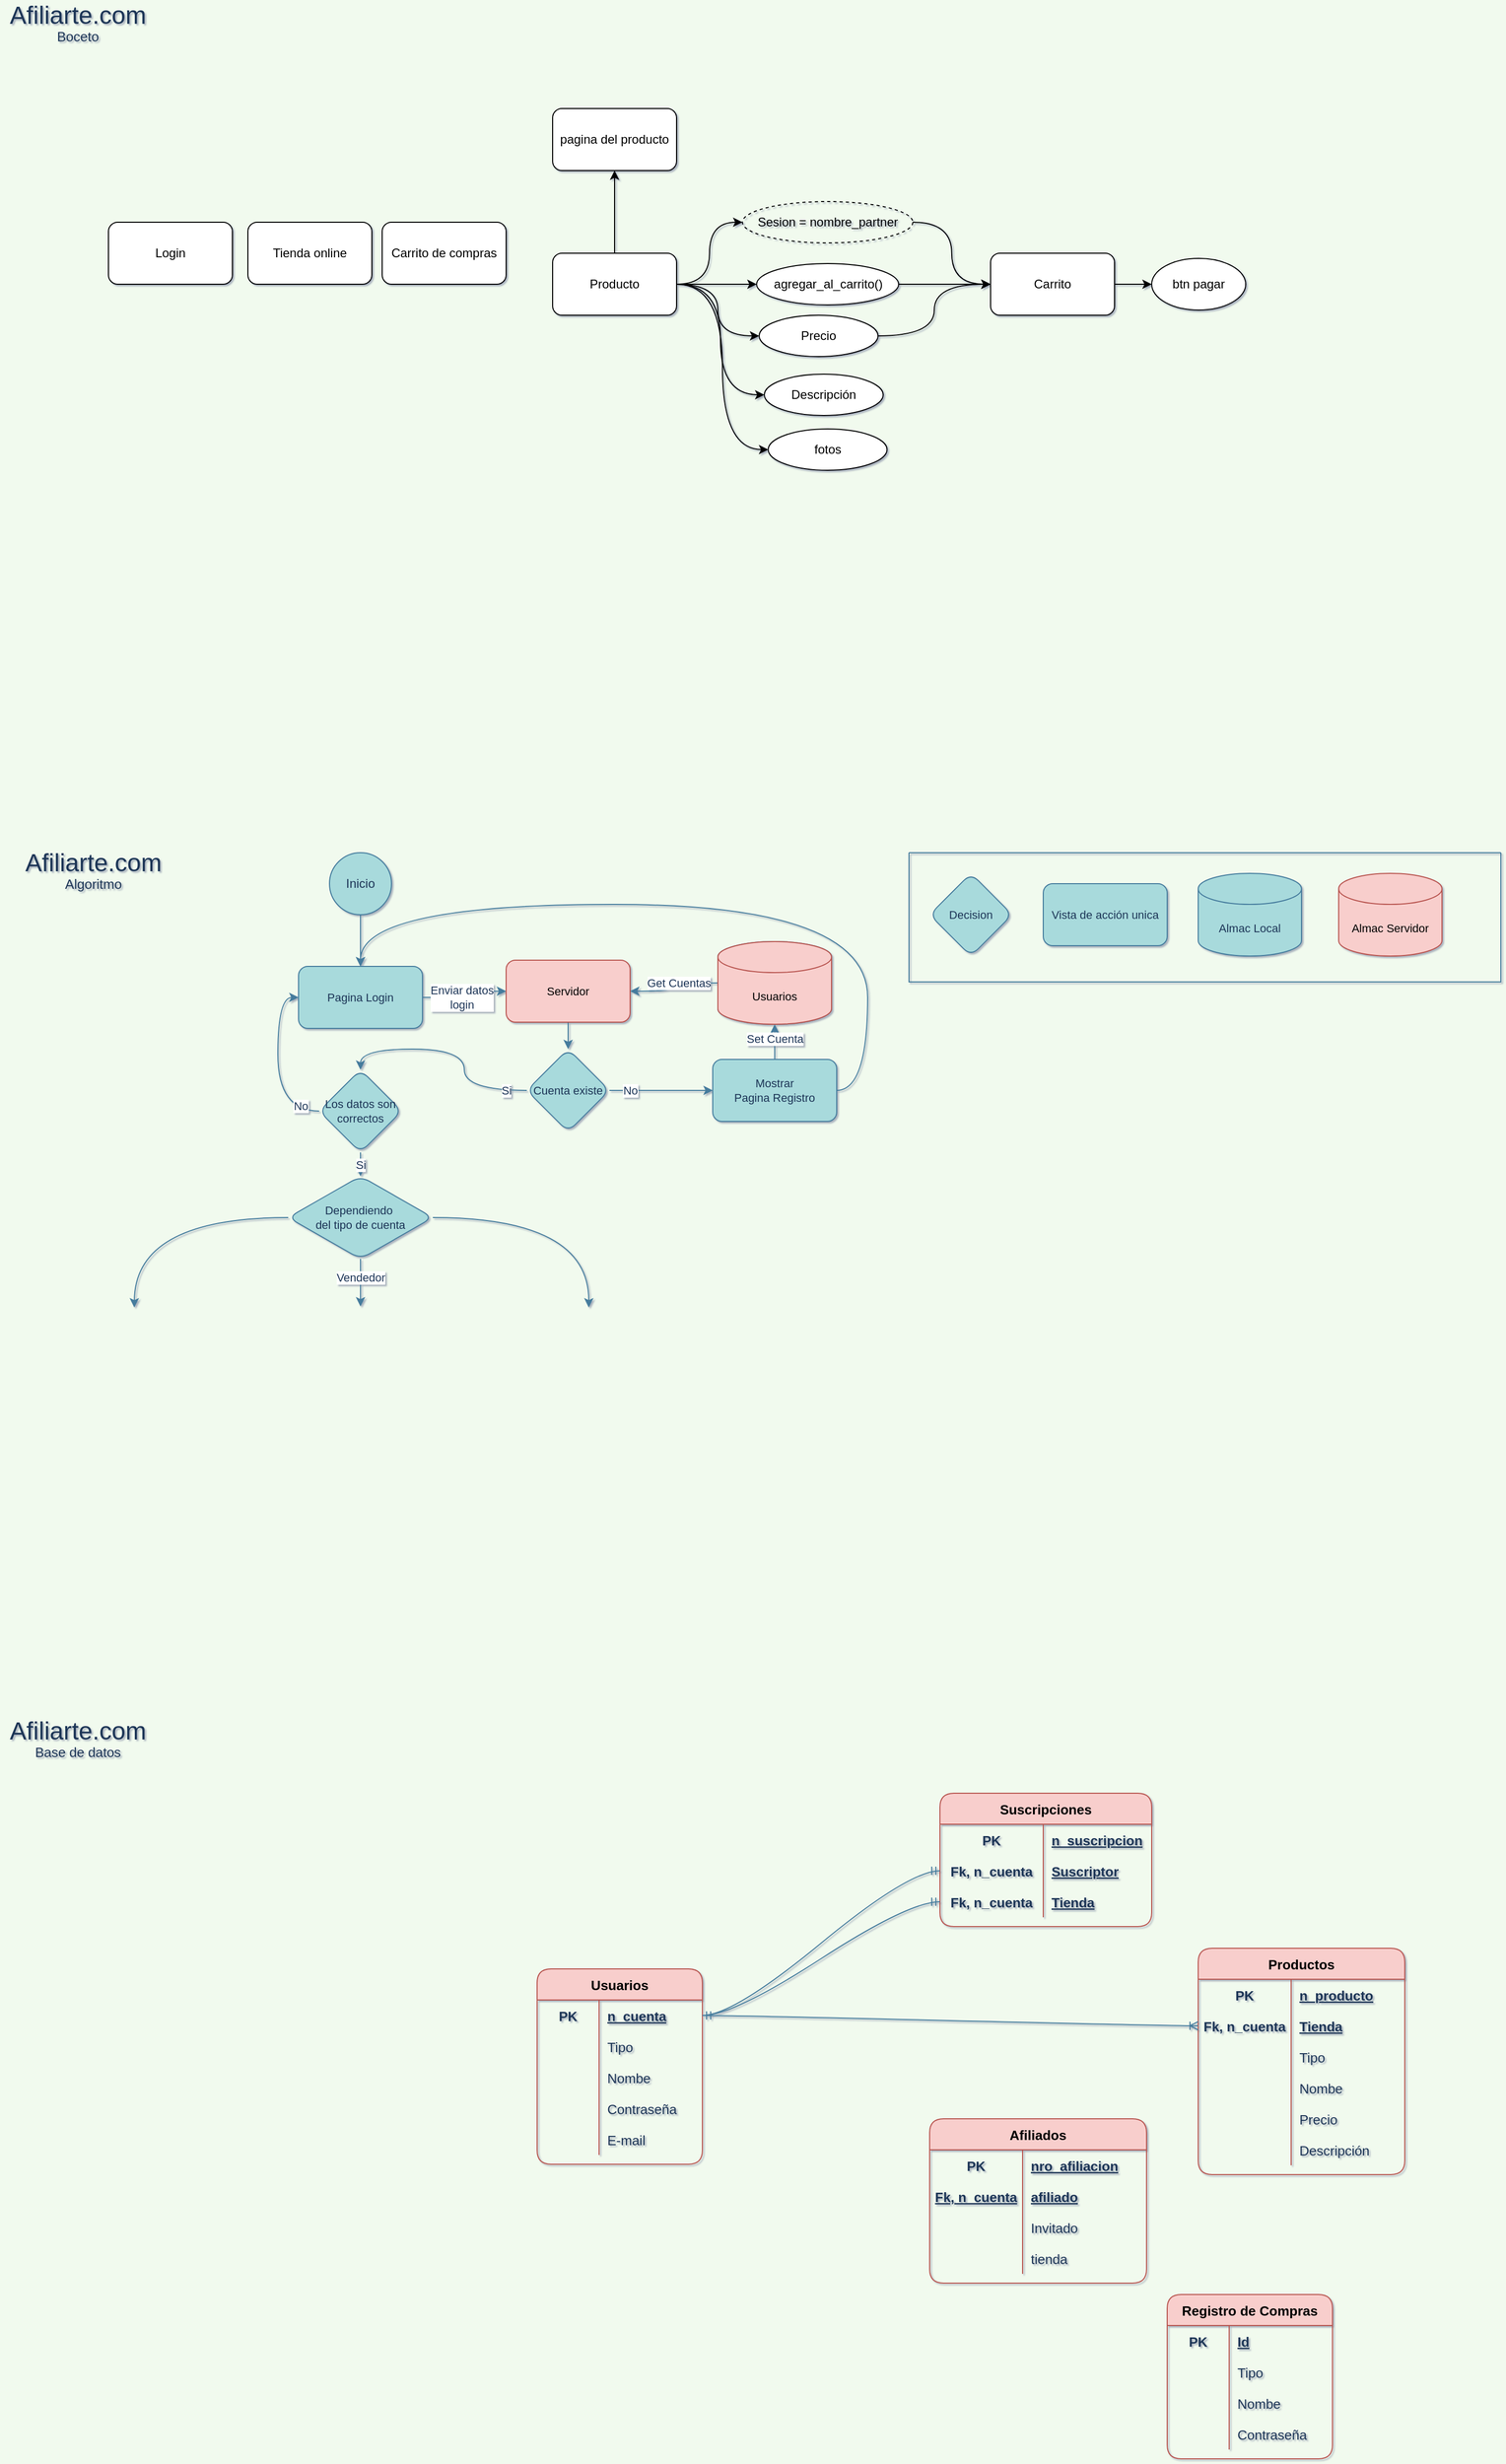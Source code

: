 <mxfile version="19.0.3" type="device"><diagram id="BlX71T62XzUumQlUJIqt" name="Diagrama General"><mxGraphModel dx="1021" dy="1489" grid="1" gridSize="10" guides="1" tooltips="1" connect="1" arrows="1" fold="1" page="1" pageScale="1" pageWidth="1169" pageHeight="827" background="#F1FAEE" math="0" shadow="1"><root><mxCell id="0"/><mxCell id="1" parent="0"/><mxCell id="23kRA0SoKZtKRfZHMwTv-3" value="" style="edgeStyle=orthogonalEdgeStyle;rounded=0;orthogonalLoop=1;jettySize=auto;html=1;curved=1;labelBackgroundColor=#F1FAEE;strokeColor=#457B9D;fontColor=#1D3557;" parent="1" source="23kRA0SoKZtKRfZHMwTv-1" target="23kRA0SoKZtKRfZHMwTv-137" edge="1"><mxGeometry relative="1" as="geometry"><mxPoint x="399" y="150" as="targetPoint"/></mxGeometry></mxCell><mxCell id="23kRA0SoKZtKRfZHMwTv-1" value="Inicio" style="ellipse;whiteSpace=wrap;html=1;fillColor=#A8DADC;strokeColor=#457B9D;fontColor=#1D3557;" parent="1" vertex="1"><mxGeometry x="369" y="30" width="60" height="60" as="geometry"/></mxCell><mxCell id="23kRA0SoKZtKRfZHMwTv-5" value="" style="edgeStyle=orthogonalEdgeStyle;rounded=0;orthogonalLoop=1;jettySize=auto;html=1;curved=1;labelBackgroundColor=#F1FAEE;strokeColor=#457B9D;fontColor=#1D3557;" parent="1" source="23kRA0SoKZtKRfZHMwTv-26" edge="1"><mxGeometry relative="1" as="geometry"><mxPoint x="180" y="470" as="targetPoint"/></mxGeometry></mxCell><mxCell id="23kRA0SoKZtKRfZHMwTv-57" value="Admin" style="edgeLabel;html=1;align=center;verticalAlign=middle;resizable=0;points=[];fontSize=11;fontFamily=Helvetica;fontColor=#1D3557;" parent="23kRA0SoKZtKRfZHMwTv-5" vertex="1" connectable="0"><mxGeometry x="-0.114" y="8" relative="1" as="geometry"><mxPoint x="131" y="-8" as="offset"/></mxGeometry></mxCell><mxCell id="23kRA0SoKZtKRfZHMwTv-8" value="" style="edgeStyle=orthogonalEdgeStyle;rounded=0;orthogonalLoop=1;jettySize=auto;html=1;curved=1;labelBackgroundColor=#F1FAEE;strokeColor=#457B9D;fontColor=#1D3557;" parent="1" source="23kRA0SoKZtKRfZHMwTv-26" edge="1"><mxGeometry relative="1" as="geometry"><mxPoint x="399" y="469" as="targetPoint"/></mxGeometry></mxCell><mxCell id="23kRA0SoKZtKRfZHMwTv-56" value="Vendedor" style="edgeLabel;html=1;align=center;verticalAlign=middle;resizable=0;points=[];fontSize=11;fontFamily=Helvetica;fontColor=#1D3557;" parent="23kRA0SoKZtKRfZHMwTv-8" vertex="1" connectable="0"><mxGeometry x="-0.247" relative="1" as="geometry"><mxPoint as="offset"/></mxGeometry></mxCell><mxCell id="23kRA0SoKZtKRfZHMwTv-9" style="edgeStyle=orthogonalEdgeStyle;rounded=0;orthogonalLoop=1;jettySize=auto;html=1;curved=1;labelBackgroundColor=#F1FAEE;strokeColor=#457B9D;fontColor=#1D3557;" parent="1" source="23kRA0SoKZtKRfZHMwTv-26" edge="1"><mxGeometry relative="1" as="geometry"><mxPoint x="620" y="470" as="targetPoint"/></mxGeometry></mxCell><mxCell id="23kRA0SoKZtKRfZHMwTv-55" value="Cliente" style="edgeLabel;html=1;align=center;verticalAlign=middle;resizable=0;points=[];fontSize=11;fontFamily=Helvetica;fontColor=#1D3557;" parent="23kRA0SoKZtKRfZHMwTv-9" vertex="1" connectable="0"><mxGeometry x="-0.164" y="-6" relative="1" as="geometry"><mxPoint x="-173" y="-5" as="offset"/></mxGeometry></mxCell><mxCell id="23kRA0SoKZtKRfZHMwTv-140" style="edgeStyle=orthogonalEdgeStyle;shape=connector;curved=1;rounded=1;sketch=0;orthogonalLoop=1;jettySize=auto;html=1;labelBackgroundColor=default;fontFamily=Helvetica;fontSize=11;fontColor=#1D3557;startArrow=none;startFill=0;endArrow=classic;strokeColor=#457B9D;fillColor=#A8DADC;" parent="1" edge="1"><mxGeometry relative="1" as="geometry"><mxPoint x="705" y="559.0" as="sourcePoint"/></mxGeometry></mxCell><mxCell id="23kRA0SoKZtKRfZHMwTv-26" value="Dependiendo&amp;nbsp;&lt;br&gt;del tipo de cuenta" style="rhombus;whiteSpace=wrap;html=1;rounded=1;sketch=0;fontFamily=Helvetica;fontSize=11;fontColor=#1D3557;strokeColor=#457B9D;fillColor=#A8DADC;" parent="1" vertex="1"><mxGeometry x="329" y="343" width="140" height="80" as="geometry"/></mxCell><mxCell id="23kRA0SoKZtKRfZHMwTv-156" style="edgeStyle=orthogonalEdgeStyle;shape=connector;curved=1;rounded=1;sketch=0;orthogonalLoop=1;jettySize=auto;html=1;labelBackgroundColor=default;fontFamily=Helvetica;fontSize=11;fontColor=#1D3557;startArrow=none;startFill=0;endArrow=classic;strokeColor=#457B9D;fillColor=#A8DADC;" parent="1" source="23kRA0SoKZtKRfZHMwTv-37" target="23kRA0SoKZtKRfZHMwTv-151" edge="1"><mxGeometry relative="1" as="geometry"/></mxCell><mxCell id="23kRA0SoKZtKRfZHMwTv-157" value="Get Cuentas" style="edgeLabel;html=1;align=center;verticalAlign=middle;resizable=0;points=[];fontSize=11;fontFamily=Helvetica;fontColor=#1D3557;" parent="23kRA0SoKZtKRfZHMwTv-156" vertex="1" connectable="0"><mxGeometry x="-0.286" y="-1" relative="1" as="geometry"><mxPoint x="-5" y="1" as="offset"/></mxGeometry></mxCell><mxCell id="23kRA0SoKZtKRfZHMwTv-37" value="Usuarios" style="shape=cylinder3;whiteSpace=wrap;html=1;boundedLbl=1;backgroundOutline=1;size=15;rounded=0;sketch=0;fontFamily=Helvetica;fontSize=11;fontColor=#1D3557;strokeColor=#457B9D;fillColor=#A8DADC;" parent="1" vertex="1"><mxGeometry x="745" y="116" width="110" height="80" as="geometry"/></mxCell><mxCell id="23kRA0SoKZtKRfZHMwTv-96" value="&lt;font style=&quot;font-size: 24px;&quot;&gt;Afiliarte.com&lt;/font&gt;" style="text;html=1;align=center;verticalAlign=middle;resizable=0;points=[];autosize=1;strokeColor=none;fillColor=none;fontSize=11;fontFamily=Helvetica;fontColor=#1D3557;" parent="1" vertex="1"><mxGeometry x="65" y="30" width="150" height="20" as="geometry"/></mxCell><mxCell id="23kRA0SoKZtKRfZHMwTv-154" style="edgeStyle=orthogonalEdgeStyle;shape=connector;curved=1;rounded=1;sketch=0;orthogonalLoop=1;jettySize=auto;html=1;labelBackgroundColor=default;fontFamily=Helvetica;fontSize=11;fontColor=#1D3557;startArrow=none;startFill=0;endArrow=classic;strokeColor=#457B9D;fillColor=#A8DADC;" parent="1" source="23kRA0SoKZtKRfZHMwTv-137" target="23kRA0SoKZtKRfZHMwTv-151" edge="1"><mxGeometry relative="1" as="geometry"/></mxCell><mxCell id="23kRA0SoKZtKRfZHMwTv-155" value="Enviar datos &lt;br&gt;login" style="edgeLabel;html=1;align=center;verticalAlign=middle;resizable=0;points=[];fontSize=11;fontFamily=Helvetica;fontColor=#1D3557;" parent="23kRA0SoKZtKRfZHMwTv-154" vertex="1" connectable="0"><mxGeometry x="-0.125" relative="1" as="geometry"><mxPoint as="offset"/></mxGeometry></mxCell><mxCell id="23kRA0SoKZtKRfZHMwTv-137" value="Pagina Login" style="rounded=1;whiteSpace=wrap;html=1;shadow=0;glass=0;sketch=0;fontFamily=Helvetica;fontSize=11;fontColor=#1D3557;strokeColor=#457B9D;fillColor=#A8DADC;" parent="1" vertex="1"><mxGeometry x="339" y="140" width="120" height="60" as="geometry"/></mxCell><mxCell id="23kRA0SoKZtKRfZHMwTv-159" value="" style="edgeStyle=orthogonalEdgeStyle;shape=connector;curved=1;rounded=1;sketch=0;orthogonalLoop=1;jettySize=auto;html=1;labelBackgroundColor=default;fontFamily=Helvetica;fontSize=11;fontColor=#1D3557;startArrow=none;startFill=0;endArrow=classic;strokeColor=#457B9D;fillColor=#A8DADC;" parent="1" source="23kRA0SoKZtKRfZHMwTv-151" target="23kRA0SoKZtKRfZHMwTv-158" edge="1"><mxGeometry relative="1" as="geometry"/></mxCell><mxCell id="23kRA0SoKZtKRfZHMwTv-151" value="Servidor" style="rounded=1;whiteSpace=wrap;html=1;shadow=0;glass=0;sketch=0;fontFamily=Helvetica;fontSize=11;strokeColor=#b85450;fillColor=#f8cecc;" parent="1" vertex="1"><mxGeometry x="540" y="134" width="120" height="60" as="geometry"/></mxCell><mxCell id="23kRA0SoKZtKRfZHMwTv-165" value="" style="edgeStyle=orthogonalEdgeStyle;shape=connector;curved=1;rounded=1;sketch=0;orthogonalLoop=1;jettySize=auto;html=1;labelBackgroundColor=default;fontFamily=Helvetica;fontSize=11;fontColor=#1D3557;startArrow=none;startFill=0;endArrow=classic;strokeColor=#457B9D;fillColor=#A8DADC;entryX=0.5;entryY=0;entryDx=0;entryDy=0;" parent="1" source="23kRA0SoKZtKRfZHMwTv-158" target="23kRA0SoKZtKRfZHMwTv-164" edge="1"><mxGeometry relative="1" as="geometry"/></mxCell><mxCell id="23kRA0SoKZtKRfZHMwTv-167" value="Si" style="edgeLabel;html=1;align=center;verticalAlign=middle;resizable=0;points=[];fontSize=11;fontFamily=Helvetica;fontColor=#1D3557;" parent="23kRA0SoKZtKRfZHMwTv-165" vertex="1" connectable="0"><mxGeometry x="0.341" y="1" relative="1" as="geometry"><mxPoint x="88" y="39" as="offset"/></mxGeometry></mxCell><mxCell id="23kRA0SoKZtKRfZHMwTv-172" value="" style="edgeStyle=orthogonalEdgeStyle;shape=connector;curved=1;rounded=1;sketch=0;orthogonalLoop=1;jettySize=auto;html=1;labelBackgroundColor=default;fontFamily=Helvetica;fontSize=11;fontColor=#1D3557;startArrow=none;startFill=0;endArrow=classic;strokeColor=#457B9D;fillColor=#A8DADC;" parent="1" source="23kRA0SoKZtKRfZHMwTv-158" target="23kRA0SoKZtKRfZHMwTv-171" edge="1"><mxGeometry relative="1" as="geometry"/></mxCell><mxCell id="23kRA0SoKZtKRfZHMwTv-204" value="No" style="edgeLabel;html=1;align=center;verticalAlign=middle;resizable=0;points=[];fontSize=11;fontFamily=Helvetica;fontColor=#1D3557;" parent="23kRA0SoKZtKRfZHMwTv-172" vertex="1" connectable="0"><mxGeometry x="-0.824" y="-1" relative="1" as="geometry"><mxPoint x="11" y="-1" as="offset"/></mxGeometry></mxCell><mxCell id="23kRA0SoKZtKRfZHMwTv-158" value="Cuenta existe" style="rhombus;whiteSpace=wrap;html=1;fontSize=11;fillColor=#A8DADC;strokeColor=#457B9D;fontColor=#1D3557;rounded=1;shadow=0;glass=0;sketch=0;" parent="1" vertex="1"><mxGeometry x="560" y="220" width="80" height="80" as="geometry"/></mxCell><mxCell id="23kRA0SoKZtKRfZHMwTv-168" style="edgeStyle=orthogonalEdgeStyle;shape=connector;curved=1;rounded=1;sketch=0;orthogonalLoop=1;jettySize=auto;html=1;entryX=0;entryY=0.5;entryDx=0;entryDy=0;labelBackgroundColor=default;fontFamily=Helvetica;fontSize=11;fontColor=#1D3557;startArrow=none;startFill=0;endArrow=classic;strokeColor=#457B9D;fillColor=#A8DADC;exitX=0;exitY=0.5;exitDx=0;exitDy=0;" parent="1" source="23kRA0SoKZtKRfZHMwTv-164" target="23kRA0SoKZtKRfZHMwTv-137" edge="1"><mxGeometry relative="1" as="geometry"/></mxCell><mxCell id="23kRA0SoKZtKRfZHMwTv-169" value="No" style="edgeLabel;html=1;align=center;verticalAlign=middle;resizable=0;points=[];fontSize=11;fontFamily=Helvetica;fontColor=#1D3557;" parent="23kRA0SoKZtKRfZHMwTv-168" vertex="1" connectable="0"><mxGeometry x="-0.79" y="-5" relative="1" as="geometry"><mxPoint as="offset"/></mxGeometry></mxCell><mxCell id="23kRA0SoKZtKRfZHMwTv-170" value="Si" style="edgeStyle=orthogonalEdgeStyle;shape=connector;curved=1;rounded=1;sketch=0;orthogonalLoop=1;jettySize=auto;html=1;entryX=0.5;entryY=0;entryDx=0;entryDy=0;labelBackgroundColor=default;fontFamily=Helvetica;fontSize=11;fontColor=#1D3557;startArrow=none;startFill=0;endArrow=classic;strokeColor=#457B9D;fillColor=#A8DADC;" parent="1" source="23kRA0SoKZtKRfZHMwTv-164" target="23kRA0SoKZtKRfZHMwTv-26" edge="1"><mxGeometry relative="1" as="geometry"/></mxCell><mxCell id="23kRA0SoKZtKRfZHMwTv-164" value="Los datos son correctos" style="rhombus;whiteSpace=wrap;html=1;fontSize=11;fillColor=#A8DADC;strokeColor=#457B9D;fontColor=#1D3557;rounded=1;shadow=0;glass=0;sketch=0;" parent="1" vertex="1"><mxGeometry x="359" y="240" width="80" height="80" as="geometry"/></mxCell><mxCell id="23kRA0SoKZtKRfZHMwTv-173" style="edgeStyle=orthogonalEdgeStyle;shape=connector;curved=1;rounded=1;sketch=0;orthogonalLoop=1;jettySize=auto;html=1;labelBackgroundColor=default;fontFamily=Helvetica;fontSize=11;fontColor=#1D3557;startArrow=none;startFill=0;endArrow=classic;strokeColor=#457B9D;fillColor=#A8DADC;" parent="1" source="23kRA0SoKZtKRfZHMwTv-171" target="23kRA0SoKZtKRfZHMwTv-37" edge="1"><mxGeometry relative="1" as="geometry"/></mxCell><mxCell id="23kRA0SoKZtKRfZHMwTv-174" value="Set Cuenta" style="edgeLabel;html=1;align=center;verticalAlign=middle;resizable=0;points=[];fontSize=11;fontFamily=Helvetica;fontColor=#1D3557;" parent="23kRA0SoKZtKRfZHMwTv-173" vertex="1" connectable="0"><mxGeometry x="-0.141" relative="1" as="geometry"><mxPoint as="offset"/></mxGeometry></mxCell><mxCell id="23kRA0SoKZtKRfZHMwTv-185" style="edgeStyle=orthogonalEdgeStyle;shape=connector;curved=1;rounded=1;sketch=0;orthogonalLoop=1;jettySize=auto;html=1;entryX=0.5;entryY=0;entryDx=0;entryDy=0;labelBackgroundColor=default;fontFamily=Helvetica;fontSize=11;fontColor=#1D3557;startArrow=none;startFill=0;endArrow=classic;strokeColor=#457B9D;fillColor=#A8DADC;exitX=1;exitY=0.5;exitDx=0;exitDy=0;" parent="1" source="23kRA0SoKZtKRfZHMwTv-171" target="23kRA0SoKZtKRfZHMwTv-137" edge="1"><mxGeometry relative="1" as="geometry"><Array as="points"><mxPoint x="890" y="260"/><mxPoint x="890" y="80"/><mxPoint x="399" y="80"/></Array></mxGeometry></mxCell><mxCell id="23kRA0SoKZtKRfZHMwTv-171" value="Mostrar&lt;br&gt;Pagina Registro" style="whiteSpace=wrap;html=1;fontSize=11;fillColor=#A8DADC;strokeColor=#457B9D;fontColor=#1D3557;rounded=1;shadow=0;glass=0;sketch=0;" parent="1" vertex="1"><mxGeometry x="740" y="230" width="120" height="60" as="geometry"/></mxCell><mxCell id="23kRA0SoKZtKRfZHMwTv-243" value="&lt;font style=&quot;font-size: 13px;&quot;&gt;Algoritmo&lt;/font&gt;" style="text;html=1;align=center;verticalAlign=middle;resizable=0;points=[];autosize=1;strokeColor=none;fillColor=none;fontSize=13;fontFamily=Helvetica;fontColor=#1D3557;" parent="1" vertex="1"><mxGeometry x="105" y="50" width="70" height="20" as="geometry"/></mxCell><mxCell id="23kRA0SoKZtKRfZHMwTv-246" value="Usuarios" style="shape=cylinder3;whiteSpace=wrap;html=1;boundedLbl=1;backgroundOutline=1;size=15;rounded=0;sketch=0;fontFamily=Helvetica;fontSize=11;strokeColor=#b85450;fillColor=#f8cecc;" parent="1" vertex="1"><mxGeometry x="745" y="116" width="110" height="80" as="geometry"/></mxCell><mxCell id="23kRA0SoKZtKRfZHMwTv-257" value="" style="swimlane;startSize=0;rounded=1;shadow=0;glass=0;sketch=0;fontFamily=Helvetica;fontSize=13;fontColor=#1D3557;strokeColor=#457B9D;fillColor=none;" parent="1" vertex="1"><mxGeometry x="930" y="30" width="573" height="125" as="geometry"/></mxCell><mxCell id="23kRA0SoKZtKRfZHMwTv-259" value="Almac Servidor" style="shape=cylinder3;whiteSpace=wrap;html=1;boundedLbl=1;backgroundOutline=1;size=15;rounded=0;sketch=0;fontFamily=Helvetica;fontSize=11;strokeColor=#b85450;fillColor=#f8cecc;" parent="23kRA0SoKZtKRfZHMwTv-257" vertex="1"><mxGeometry x="416" y="20" width="100" height="80" as="geometry"/></mxCell><mxCell id="23kRA0SoKZtKRfZHMwTv-260" value="Decision" style="rhombus;whiteSpace=wrap;html=1;rounded=1;shadow=0;glass=0;sketch=0;fontFamily=Helvetica;fontSize=11;fontColor=#1D3557;strokeColor=#457B9D;fillColor=#A8DADC;" parent="23kRA0SoKZtKRfZHMwTv-257" vertex="1"><mxGeometry x="20" y="20" width="80" height="80" as="geometry"/></mxCell><mxCell id="23kRA0SoKZtKRfZHMwTv-261" value="Vista de acción unica" style="rounded=1;whiteSpace=wrap;html=1;shadow=0;glass=0;sketch=0;fontFamily=Helvetica;fontSize=11;fontColor=#1D3557;strokeColor=#457B9D;fillColor=#A8DADC;" parent="23kRA0SoKZtKRfZHMwTv-257" vertex="1"><mxGeometry x="130" y="30" width="120" height="60" as="geometry"/></mxCell><mxCell id="23kRA0SoKZtKRfZHMwTv-264" value="Almac Local" style="shape=cylinder3;whiteSpace=wrap;html=1;boundedLbl=1;backgroundOutline=1;size=15;rounded=0;sketch=0;fontFamily=Helvetica;fontSize=11;fontColor=#1D3557;strokeColor=#457B9D;fillColor=#A8DADC;" parent="23kRA0SoKZtKRfZHMwTv-257" vertex="1"><mxGeometry x="280" y="20" width="100" height="80" as="geometry"/></mxCell><mxCell id="23kRA0SoKZtKRfZHMwTv-295" value="Usuarios" style="shape=table;startSize=30;container=1;collapsible=1;childLayout=tableLayout;fixedRows=1;rowLines=0;fontStyle=1;align=center;resizeLast=1;rounded=1;shadow=0;glass=0;sketch=0;fontFamily=Helvetica;fontSize=13;strokeColor=#b85450;fillColor=#f8cecc;" parent="1" vertex="1"><mxGeometry x="570" y="1110" width="160" height="189" as="geometry"/></mxCell><mxCell id="23kRA0SoKZtKRfZHMwTv-296" value="" style="shape=tableRow;horizontal=0;startSize=0;swimlaneHead=0;swimlaneBody=0;fillColor=none;collapsible=0;dropTarget=0;points=[[0,0.5],[1,0.5]];portConstraint=eastwest;top=0;left=0;right=0;bottom=0;rounded=1;shadow=0;glass=0;sketch=0;fontFamily=Helvetica;fontSize=13;fontColor=#1D3557;strokeColor=#457B9D;" parent="23kRA0SoKZtKRfZHMwTv-295" vertex="1"><mxGeometry y="30" width="160" height="30" as="geometry"/></mxCell><mxCell id="23kRA0SoKZtKRfZHMwTv-297" value="PK" style="shape=partialRectangle;connectable=0;fillColor=none;top=0;left=0;bottom=0;right=0;fontStyle=1;overflow=hidden;rounded=1;shadow=0;glass=0;sketch=0;fontFamily=Helvetica;fontSize=13;fontColor=#1D3557;strokeColor=#457B9D;" parent="23kRA0SoKZtKRfZHMwTv-296" vertex="1"><mxGeometry width="60" height="30" as="geometry"><mxRectangle width="60" height="30" as="alternateBounds"/></mxGeometry></mxCell><mxCell id="23kRA0SoKZtKRfZHMwTv-298" value="n_cuenta" style="shape=partialRectangle;connectable=0;fillColor=none;top=0;left=0;bottom=0;right=0;align=left;spacingLeft=6;fontStyle=5;overflow=hidden;rounded=1;shadow=0;glass=0;sketch=0;fontFamily=Helvetica;fontSize=13;fontColor=#1D3557;strokeColor=#457B9D;" parent="23kRA0SoKZtKRfZHMwTv-296" vertex="1"><mxGeometry x="60" width="100" height="30" as="geometry"><mxRectangle width="100" height="30" as="alternateBounds"/></mxGeometry></mxCell><mxCell id="23kRA0SoKZtKRfZHMwTv-302" value="" style="shape=tableRow;horizontal=0;startSize=0;swimlaneHead=0;swimlaneBody=0;fillColor=none;collapsible=0;dropTarget=0;points=[[0,0.5],[1,0.5]];portConstraint=eastwest;top=0;left=0;right=0;bottom=0;rounded=1;shadow=0;glass=0;sketch=0;fontFamily=Helvetica;fontSize=13;fontColor=#1D3557;strokeColor=#457B9D;" parent="23kRA0SoKZtKRfZHMwTv-295" vertex="1"><mxGeometry y="60" width="160" height="30" as="geometry"/></mxCell><mxCell id="23kRA0SoKZtKRfZHMwTv-303" value="" style="shape=partialRectangle;connectable=0;fillColor=none;top=0;left=0;bottom=0;right=0;editable=1;overflow=hidden;rounded=1;shadow=0;glass=0;sketch=0;fontFamily=Helvetica;fontSize=13;fontColor=#1D3557;strokeColor=#457B9D;" parent="23kRA0SoKZtKRfZHMwTv-302" vertex="1"><mxGeometry width="60" height="30" as="geometry"><mxRectangle width="60" height="30" as="alternateBounds"/></mxGeometry></mxCell><mxCell id="23kRA0SoKZtKRfZHMwTv-304" value="Tipo" style="shape=partialRectangle;connectable=0;fillColor=none;top=0;left=0;bottom=0;right=0;align=left;spacingLeft=6;overflow=hidden;rounded=1;shadow=0;glass=0;sketch=0;fontFamily=Helvetica;fontSize=13;fontColor=#1D3557;strokeColor=#457B9D;" parent="23kRA0SoKZtKRfZHMwTv-302" vertex="1"><mxGeometry x="60" width="100" height="30" as="geometry"><mxRectangle width="100" height="30" as="alternateBounds"/></mxGeometry></mxCell><mxCell id="23kRA0SoKZtKRfZHMwTv-305" value="" style="shape=tableRow;horizontal=0;startSize=0;swimlaneHead=0;swimlaneBody=0;fillColor=none;collapsible=0;dropTarget=0;points=[[0,0.5],[1,0.5]];portConstraint=eastwest;top=0;left=0;right=0;bottom=0;rounded=1;shadow=0;glass=0;sketch=0;fontFamily=Helvetica;fontSize=13;fontColor=#1D3557;strokeColor=#457B9D;" parent="23kRA0SoKZtKRfZHMwTv-295" vertex="1"><mxGeometry y="90" width="160" height="30" as="geometry"/></mxCell><mxCell id="23kRA0SoKZtKRfZHMwTv-306" value="" style="shape=partialRectangle;connectable=0;fillColor=none;top=0;left=0;bottom=0;right=0;editable=1;overflow=hidden;rounded=1;shadow=0;glass=0;sketch=0;fontFamily=Helvetica;fontSize=13;fontColor=#1D3557;strokeColor=#457B9D;" parent="23kRA0SoKZtKRfZHMwTv-305" vertex="1"><mxGeometry width="60" height="30" as="geometry"><mxRectangle width="60" height="30" as="alternateBounds"/></mxGeometry></mxCell><mxCell id="23kRA0SoKZtKRfZHMwTv-307" value="Nombe" style="shape=partialRectangle;connectable=0;fillColor=none;top=0;left=0;bottom=0;right=0;align=left;spacingLeft=6;overflow=hidden;rounded=1;shadow=0;glass=0;sketch=0;fontFamily=Helvetica;fontSize=13;fontColor=#1D3557;strokeColor=#457B9D;" parent="23kRA0SoKZtKRfZHMwTv-305" vertex="1"><mxGeometry x="60" width="100" height="30" as="geometry"><mxRectangle width="100" height="30" as="alternateBounds"/></mxGeometry></mxCell><mxCell id="23kRA0SoKZtKRfZHMwTv-328" style="shape=tableRow;horizontal=0;startSize=0;swimlaneHead=0;swimlaneBody=0;fillColor=none;collapsible=0;dropTarget=0;points=[[0,0.5],[1,0.5]];portConstraint=eastwest;top=0;left=0;right=0;bottom=0;rounded=1;shadow=0;glass=0;sketch=0;fontFamily=Helvetica;fontSize=13;fontColor=#1D3557;strokeColor=#457B9D;" parent="23kRA0SoKZtKRfZHMwTv-295" vertex="1"><mxGeometry y="120" width="160" height="30" as="geometry"/></mxCell><mxCell id="23kRA0SoKZtKRfZHMwTv-329" style="shape=partialRectangle;connectable=0;fillColor=none;top=0;left=0;bottom=0;right=0;editable=1;overflow=hidden;rounded=1;shadow=0;glass=0;sketch=0;fontFamily=Helvetica;fontSize=13;fontColor=#1D3557;strokeColor=#457B9D;" parent="23kRA0SoKZtKRfZHMwTv-328" vertex="1"><mxGeometry width="60" height="30" as="geometry"><mxRectangle width="60" height="30" as="alternateBounds"/></mxGeometry></mxCell><mxCell id="23kRA0SoKZtKRfZHMwTv-330" value="Contraseña" style="shape=partialRectangle;connectable=0;fillColor=none;top=0;left=0;bottom=0;right=0;align=left;spacingLeft=6;overflow=hidden;rounded=1;shadow=0;glass=0;sketch=0;fontFamily=Helvetica;fontSize=13;fontColor=#1D3557;strokeColor=#457B9D;" parent="23kRA0SoKZtKRfZHMwTv-328" vertex="1"><mxGeometry x="60" width="100" height="30" as="geometry"><mxRectangle width="100" height="30" as="alternateBounds"/></mxGeometry></mxCell><mxCell id="23kRA0SoKZtKRfZHMwTv-395" style="shape=tableRow;horizontal=0;startSize=0;swimlaneHead=0;swimlaneBody=0;fillColor=none;collapsible=0;dropTarget=0;points=[[0,0.5],[1,0.5]];portConstraint=eastwest;top=0;left=0;right=0;bottom=0;rounded=1;shadow=0;glass=0;sketch=0;fontFamily=Helvetica;fontSize=13;fontColor=#1D3557;strokeColor=#457B9D;" parent="23kRA0SoKZtKRfZHMwTv-295" vertex="1"><mxGeometry y="150" width="160" height="30" as="geometry"/></mxCell><mxCell id="23kRA0SoKZtKRfZHMwTv-396" style="shape=partialRectangle;connectable=0;fillColor=none;top=0;left=0;bottom=0;right=0;editable=1;overflow=hidden;rounded=1;shadow=0;glass=0;sketch=0;fontFamily=Helvetica;fontSize=13;fontColor=#1D3557;strokeColor=#457B9D;" parent="23kRA0SoKZtKRfZHMwTv-395" vertex="1"><mxGeometry width="60" height="30" as="geometry"><mxRectangle width="60" height="30" as="alternateBounds"/></mxGeometry></mxCell><mxCell id="23kRA0SoKZtKRfZHMwTv-397" value="E-mail" style="shape=partialRectangle;connectable=0;fillColor=none;top=0;left=0;bottom=0;right=0;align=left;spacingLeft=6;overflow=hidden;rounded=1;shadow=0;glass=0;sketch=0;fontFamily=Helvetica;fontSize=13;fontColor=#1D3557;strokeColor=#457B9D;" parent="23kRA0SoKZtKRfZHMwTv-395" vertex="1"><mxGeometry x="60" width="100" height="30" as="geometry"><mxRectangle width="100" height="30" as="alternateBounds"/></mxGeometry></mxCell><mxCell id="23kRA0SoKZtKRfZHMwTv-331" value="Productos" style="shape=table;startSize=30;container=1;collapsible=1;childLayout=tableLayout;fixedRows=1;rowLines=0;fontStyle=1;align=center;resizeLast=1;rounded=1;shadow=0;glass=0;sketch=0;fontFamily=Helvetica;fontSize=13;strokeColor=#b85450;fillColor=#f8cecc;" parent="1" vertex="1"><mxGeometry x="1210" y="1090" width="200" height="219" as="geometry"><mxRectangle x="1210" y="960" width="90" height="30" as="alternateBounds"/></mxGeometry></mxCell><mxCell id="23kRA0SoKZtKRfZHMwTv-332" value="" style="shape=tableRow;horizontal=0;startSize=0;swimlaneHead=0;swimlaneBody=0;fillColor=none;collapsible=0;dropTarget=0;points=[[0,0.5],[1,0.5]];portConstraint=eastwest;top=0;left=0;right=0;bottom=0;rounded=1;shadow=0;glass=0;sketch=0;fontFamily=Helvetica;fontSize=13;fontColor=#1D3557;strokeColor=#457B9D;" parent="23kRA0SoKZtKRfZHMwTv-331" vertex="1"><mxGeometry y="30" width="200" height="30" as="geometry"/></mxCell><mxCell id="23kRA0SoKZtKRfZHMwTv-333" value="PK" style="shape=partialRectangle;connectable=0;fillColor=none;top=0;left=0;bottom=0;right=0;fontStyle=1;overflow=hidden;rounded=1;shadow=0;glass=0;sketch=0;fontFamily=Helvetica;fontSize=13;fontColor=#1D3557;strokeColor=#457B9D;" parent="23kRA0SoKZtKRfZHMwTv-332" vertex="1"><mxGeometry width="90" height="30" as="geometry"><mxRectangle width="90" height="30" as="alternateBounds"/></mxGeometry></mxCell><mxCell id="23kRA0SoKZtKRfZHMwTv-334" value="n_producto" style="shape=partialRectangle;connectable=0;fillColor=none;top=0;left=0;bottom=0;right=0;align=left;spacingLeft=6;fontStyle=5;overflow=hidden;rounded=1;shadow=0;glass=0;sketch=0;fontFamily=Helvetica;fontSize=13;fontColor=#1D3557;strokeColor=#457B9D;" parent="23kRA0SoKZtKRfZHMwTv-332" vertex="1"><mxGeometry x="90" width="110" height="30" as="geometry"><mxRectangle width="110" height="30" as="alternateBounds"/></mxGeometry></mxCell><mxCell id="23kRA0SoKZtKRfZHMwTv-411" style="shape=tableRow;horizontal=0;startSize=0;swimlaneHead=0;swimlaneBody=0;fillColor=none;collapsible=0;dropTarget=0;points=[[0,0.5],[1,0.5]];portConstraint=eastwest;top=0;left=0;right=0;bottom=0;rounded=1;shadow=0;glass=0;sketch=0;fontFamily=Helvetica;fontSize=13;fontColor=#1D3557;strokeColor=#457B9D;" parent="23kRA0SoKZtKRfZHMwTv-331" vertex="1"><mxGeometry y="60" width="200" height="30" as="geometry"/></mxCell><mxCell id="23kRA0SoKZtKRfZHMwTv-412" value="Fk, n_cuenta" style="shape=partialRectangle;connectable=0;fillColor=none;top=0;left=0;bottom=0;right=0;fontStyle=1;overflow=hidden;rounded=1;shadow=0;glass=0;sketch=0;fontFamily=Helvetica;fontSize=13;fontColor=#1D3557;strokeColor=#457B9D;" parent="23kRA0SoKZtKRfZHMwTv-411" vertex="1"><mxGeometry width="90" height="30" as="geometry"><mxRectangle width="90" height="30" as="alternateBounds"/></mxGeometry></mxCell><mxCell id="23kRA0SoKZtKRfZHMwTv-413" value="Tienda" style="shape=partialRectangle;connectable=0;fillColor=none;top=0;left=0;bottom=0;right=0;align=left;spacingLeft=6;fontStyle=5;overflow=hidden;rounded=1;shadow=0;glass=0;sketch=0;fontFamily=Helvetica;fontSize=13;fontColor=#1D3557;strokeColor=#457B9D;" parent="23kRA0SoKZtKRfZHMwTv-411" vertex="1"><mxGeometry x="90" width="110" height="30" as="geometry"><mxRectangle width="110" height="30" as="alternateBounds"/></mxGeometry></mxCell><mxCell id="23kRA0SoKZtKRfZHMwTv-335" value="" style="shape=tableRow;horizontal=0;startSize=0;swimlaneHead=0;swimlaneBody=0;fillColor=none;collapsible=0;dropTarget=0;points=[[0,0.5],[1,0.5]];portConstraint=eastwest;top=0;left=0;right=0;bottom=0;rounded=1;shadow=0;glass=0;sketch=0;fontFamily=Helvetica;fontSize=13;fontColor=#1D3557;strokeColor=#457B9D;" parent="23kRA0SoKZtKRfZHMwTv-331" vertex="1"><mxGeometry y="90" width="200" height="30" as="geometry"/></mxCell><mxCell id="23kRA0SoKZtKRfZHMwTv-336" value="" style="shape=partialRectangle;connectable=0;fillColor=none;top=0;left=0;bottom=0;right=0;editable=1;overflow=hidden;rounded=1;shadow=0;glass=0;sketch=0;fontFamily=Helvetica;fontSize=13;fontColor=#1D3557;strokeColor=#457B9D;" parent="23kRA0SoKZtKRfZHMwTv-335" vertex="1"><mxGeometry width="90" height="30" as="geometry"><mxRectangle width="90" height="30" as="alternateBounds"/></mxGeometry></mxCell><mxCell id="23kRA0SoKZtKRfZHMwTv-337" value="Tipo" style="shape=partialRectangle;connectable=0;fillColor=none;top=0;left=0;bottom=0;right=0;align=left;spacingLeft=6;overflow=hidden;rounded=1;shadow=0;glass=0;sketch=0;fontFamily=Helvetica;fontSize=13;fontColor=#1D3557;strokeColor=#457B9D;" parent="23kRA0SoKZtKRfZHMwTv-335" vertex="1"><mxGeometry x="90" width="110" height="30" as="geometry"><mxRectangle width="110" height="30" as="alternateBounds"/></mxGeometry></mxCell><mxCell id="23kRA0SoKZtKRfZHMwTv-338" value="" style="shape=tableRow;horizontal=0;startSize=0;swimlaneHead=0;swimlaneBody=0;fillColor=none;collapsible=0;dropTarget=0;points=[[0,0.5],[1,0.5]];portConstraint=eastwest;top=0;left=0;right=0;bottom=0;rounded=1;shadow=0;glass=0;sketch=0;fontFamily=Helvetica;fontSize=13;fontColor=#1D3557;strokeColor=#457B9D;" parent="23kRA0SoKZtKRfZHMwTv-331" vertex="1"><mxGeometry y="120" width="200" height="30" as="geometry"/></mxCell><mxCell id="23kRA0SoKZtKRfZHMwTv-339" value="" style="shape=partialRectangle;connectable=0;fillColor=none;top=0;left=0;bottom=0;right=0;editable=1;overflow=hidden;rounded=1;shadow=0;glass=0;sketch=0;fontFamily=Helvetica;fontSize=13;fontColor=#1D3557;strokeColor=#457B9D;" parent="23kRA0SoKZtKRfZHMwTv-338" vertex="1"><mxGeometry width="90" height="30" as="geometry"><mxRectangle width="90" height="30" as="alternateBounds"/></mxGeometry></mxCell><mxCell id="23kRA0SoKZtKRfZHMwTv-340" value="Nombe" style="shape=partialRectangle;connectable=0;fillColor=none;top=0;left=0;bottom=0;right=0;align=left;spacingLeft=6;overflow=hidden;rounded=1;shadow=0;glass=0;sketch=0;fontFamily=Helvetica;fontSize=13;fontColor=#1D3557;strokeColor=#457B9D;" parent="23kRA0SoKZtKRfZHMwTv-338" vertex="1"><mxGeometry x="90" width="110" height="30" as="geometry"><mxRectangle width="110" height="30" as="alternateBounds"/></mxGeometry></mxCell><mxCell id="23kRA0SoKZtKRfZHMwTv-341" style="shape=tableRow;horizontal=0;startSize=0;swimlaneHead=0;swimlaneBody=0;fillColor=none;collapsible=0;dropTarget=0;points=[[0,0.5],[1,0.5]];portConstraint=eastwest;top=0;left=0;right=0;bottom=0;rounded=1;shadow=0;glass=0;sketch=0;fontFamily=Helvetica;fontSize=13;fontColor=#1D3557;strokeColor=#457B9D;" parent="23kRA0SoKZtKRfZHMwTv-331" vertex="1"><mxGeometry y="150" width="200" height="30" as="geometry"/></mxCell><mxCell id="23kRA0SoKZtKRfZHMwTv-342" style="shape=partialRectangle;connectable=0;fillColor=none;top=0;left=0;bottom=0;right=0;editable=1;overflow=hidden;rounded=1;shadow=0;glass=0;sketch=0;fontFamily=Helvetica;fontSize=13;fontColor=#1D3557;strokeColor=#457B9D;" parent="23kRA0SoKZtKRfZHMwTv-341" vertex="1"><mxGeometry width="90" height="30" as="geometry"><mxRectangle width="90" height="30" as="alternateBounds"/></mxGeometry></mxCell><mxCell id="23kRA0SoKZtKRfZHMwTv-343" value="Precio" style="shape=partialRectangle;connectable=0;fillColor=none;top=0;left=0;bottom=0;right=0;align=left;spacingLeft=6;overflow=hidden;rounded=1;shadow=0;glass=0;sketch=0;fontFamily=Helvetica;fontSize=13;fontColor=#1D3557;strokeColor=#457B9D;" parent="23kRA0SoKZtKRfZHMwTv-341" vertex="1"><mxGeometry x="90" width="110" height="30" as="geometry"><mxRectangle width="110" height="30" as="alternateBounds"/></mxGeometry></mxCell><mxCell id="23kRA0SoKZtKRfZHMwTv-404" style="shape=tableRow;horizontal=0;startSize=0;swimlaneHead=0;swimlaneBody=0;fillColor=none;collapsible=0;dropTarget=0;points=[[0,0.5],[1,0.5]];portConstraint=eastwest;top=0;left=0;right=0;bottom=0;rounded=1;shadow=0;glass=0;sketch=0;fontFamily=Helvetica;fontSize=13;fontColor=#1D3557;strokeColor=#457B9D;" parent="23kRA0SoKZtKRfZHMwTv-331" vertex="1"><mxGeometry y="180" width="200" height="30" as="geometry"/></mxCell><mxCell id="23kRA0SoKZtKRfZHMwTv-405" style="shape=partialRectangle;connectable=0;fillColor=none;top=0;left=0;bottom=0;right=0;editable=1;overflow=hidden;rounded=1;shadow=0;glass=0;sketch=0;fontFamily=Helvetica;fontSize=13;fontColor=#1D3557;strokeColor=#457B9D;" parent="23kRA0SoKZtKRfZHMwTv-404" vertex="1"><mxGeometry width="90" height="30" as="geometry"><mxRectangle width="90" height="30" as="alternateBounds"/></mxGeometry></mxCell><mxCell id="23kRA0SoKZtKRfZHMwTv-406" value="Descripción" style="shape=partialRectangle;connectable=0;fillColor=none;top=0;left=0;bottom=0;right=0;align=left;spacingLeft=6;overflow=hidden;rounded=1;shadow=0;glass=0;sketch=0;fontFamily=Helvetica;fontSize=13;fontColor=#1D3557;strokeColor=#457B9D;" parent="23kRA0SoKZtKRfZHMwTv-404" vertex="1"><mxGeometry x="90" width="110" height="30" as="geometry"><mxRectangle width="110" height="30" as="alternateBounds"/></mxGeometry></mxCell><mxCell id="23kRA0SoKZtKRfZHMwTv-344" value="Suscripciones" style="shape=table;startSize=30;container=1;collapsible=1;childLayout=tableLayout;fixedRows=1;rowLines=0;fontStyle=1;align=center;resizeLast=1;rounded=1;shadow=0;glass=0;sketch=0;fontFamily=Helvetica;fontSize=13;strokeColor=#b85450;fillColor=#f8cecc;" parent="1" vertex="1"><mxGeometry x="960" y="940" width="205" height="129" as="geometry"><mxRectangle x="1210" y="860" width="90" height="30" as="alternateBounds"/></mxGeometry></mxCell><mxCell id="23kRA0SoKZtKRfZHMwTv-345" value="" style="shape=tableRow;horizontal=0;startSize=0;swimlaneHead=0;swimlaneBody=0;fillColor=none;collapsible=0;dropTarget=0;points=[[0,0.5],[1,0.5]];portConstraint=eastwest;top=0;left=0;right=0;bottom=0;rounded=1;shadow=0;glass=0;sketch=0;fontFamily=Helvetica;fontSize=13;fontColor=#1D3557;strokeColor=#457B9D;" parent="23kRA0SoKZtKRfZHMwTv-344" vertex="1"><mxGeometry y="30" width="205" height="30" as="geometry"/></mxCell><mxCell id="23kRA0SoKZtKRfZHMwTv-346" value="PK" style="shape=partialRectangle;connectable=0;fillColor=none;top=0;left=0;bottom=0;right=0;fontStyle=1;overflow=hidden;rounded=1;shadow=0;glass=0;sketch=0;fontFamily=Helvetica;fontSize=13;fontColor=#1D3557;strokeColor=#457B9D;" parent="23kRA0SoKZtKRfZHMwTv-345" vertex="1"><mxGeometry width="100" height="30" as="geometry"><mxRectangle width="100" height="30" as="alternateBounds"/></mxGeometry></mxCell><mxCell id="23kRA0SoKZtKRfZHMwTv-347" value="n_suscripcion" style="shape=partialRectangle;connectable=0;fillColor=none;top=0;left=0;bottom=0;right=0;align=left;spacingLeft=6;fontStyle=5;overflow=hidden;rounded=1;shadow=0;glass=0;sketch=0;fontFamily=Helvetica;fontSize=13;fontColor=#1D3557;strokeColor=#457B9D;" parent="23kRA0SoKZtKRfZHMwTv-345" vertex="1"><mxGeometry x="100" width="105" height="30" as="geometry"><mxRectangle width="105" height="30" as="alternateBounds"/></mxGeometry></mxCell><mxCell id="23kRA0SoKZtKRfZHMwTv-383" style="shape=tableRow;horizontal=0;startSize=0;swimlaneHead=0;swimlaneBody=0;fillColor=none;collapsible=0;dropTarget=0;points=[[0,0.5],[1,0.5]];portConstraint=eastwest;top=0;left=0;right=0;bottom=0;rounded=1;shadow=0;glass=0;sketch=0;fontFamily=Helvetica;fontSize=13;fontColor=#1D3557;strokeColor=#457B9D;" parent="23kRA0SoKZtKRfZHMwTv-344" vertex="1"><mxGeometry y="60" width="205" height="30" as="geometry"/></mxCell><mxCell id="23kRA0SoKZtKRfZHMwTv-384" value="Fk, n_cuenta" style="shape=partialRectangle;connectable=0;fillColor=none;top=0;left=0;bottom=0;right=0;fontStyle=1;overflow=hidden;rounded=1;shadow=0;glass=0;sketch=0;fontFamily=Helvetica;fontSize=13;fontColor=#1D3557;strokeColor=#457B9D;" parent="23kRA0SoKZtKRfZHMwTv-383" vertex="1"><mxGeometry width="100" height="30" as="geometry"><mxRectangle width="100" height="30" as="alternateBounds"/></mxGeometry></mxCell><mxCell id="23kRA0SoKZtKRfZHMwTv-385" value="Suscriptor" style="shape=partialRectangle;connectable=0;fillColor=none;top=0;left=0;bottom=0;right=0;align=left;spacingLeft=6;fontStyle=5;overflow=hidden;rounded=1;shadow=0;glass=0;sketch=0;fontFamily=Helvetica;fontSize=13;fontColor=#1D3557;strokeColor=#457B9D;" parent="23kRA0SoKZtKRfZHMwTv-383" vertex="1"><mxGeometry x="100" width="105" height="30" as="geometry"><mxRectangle width="105" height="30" as="alternateBounds"/></mxGeometry></mxCell><mxCell id="23kRA0SoKZtKRfZHMwTv-389" style="shape=tableRow;horizontal=0;startSize=0;swimlaneHead=0;swimlaneBody=0;fillColor=none;collapsible=0;dropTarget=0;points=[[0,0.5],[1,0.5]];portConstraint=eastwest;top=0;left=0;right=0;bottom=0;rounded=1;shadow=0;glass=0;sketch=0;fontFamily=Helvetica;fontSize=13;fontColor=#1D3557;strokeColor=#457B9D;" parent="23kRA0SoKZtKRfZHMwTv-344" vertex="1"><mxGeometry y="90" width="205" height="30" as="geometry"/></mxCell><mxCell id="23kRA0SoKZtKRfZHMwTv-390" value="Fk, n_cuenta" style="shape=partialRectangle;connectable=0;fillColor=none;top=0;left=0;bottom=0;right=0;fontStyle=1;overflow=hidden;rounded=1;shadow=0;glass=0;sketch=0;fontFamily=Helvetica;fontSize=13;fontColor=#1D3557;strokeColor=#457B9D;" parent="23kRA0SoKZtKRfZHMwTv-389" vertex="1"><mxGeometry width="100" height="30" as="geometry"><mxRectangle width="100" height="30" as="alternateBounds"/></mxGeometry></mxCell><mxCell id="23kRA0SoKZtKRfZHMwTv-391" value="Tienda" style="shape=partialRectangle;connectable=0;fillColor=none;top=0;left=0;bottom=0;right=0;align=left;spacingLeft=6;fontStyle=5;overflow=hidden;rounded=1;shadow=0;glass=0;sketch=0;fontFamily=Helvetica;fontSize=13;fontColor=#1D3557;strokeColor=#457B9D;" parent="23kRA0SoKZtKRfZHMwTv-389" vertex="1"><mxGeometry x="100" width="105" height="30" as="geometry"><mxRectangle width="105" height="30" as="alternateBounds"/></mxGeometry></mxCell><mxCell id="23kRA0SoKZtKRfZHMwTv-357" value="Afiliados" style="shape=table;startSize=30;container=1;collapsible=1;childLayout=tableLayout;fixedRows=1;rowLines=0;fontStyle=1;align=center;resizeLast=1;rounded=1;shadow=0;glass=0;sketch=0;fontFamily=Helvetica;fontSize=13;strokeColor=#b85450;fillColor=#f8cecc;" parent="1" vertex="1"><mxGeometry x="950" y="1255" width="210" height="159" as="geometry"><mxRectangle x="1210" y="1060" width="90" height="30" as="alternateBounds"/></mxGeometry></mxCell><mxCell id="23kRA0SoKZtKRfZHMwTv-358" value="" style="shape=tableRow;horizontal=0;startSize=0;swimlaneHead=0;swimlaneBody=0;fillColor=none;collapsible=0;dropTarget=0;points=[[0,0.5],[1,0.5]];portConstraint=eastwest;top=0;left=0;right=0;bottom=0;rounded=1;shadow=0;glass=0;sketch=0;fontFamily=Helvetica;fontSize=13;fontColor=#1D3557;strokeColor=#457B9D;" parent="23kRA0SoKZtKRfZHMwTv-357" vertex="1"><mxGeometry y="30" width="210" height="30" as="geometry"/></mxCell><mxCell id="23kRA0SoKZtKRfZHMwTv-359" value="PK" style="shape=partialRectangle;connectable=0;fillColor=none;top=0;left=0;bottom=0;right=0;fontStyle=1;overflow=hidden;rounded=1;shadow=0;glass=0;sketch=0;fontFamily=Helvetica;fontSize=13;fontColor=#1D3557;strokeColor=#457B9D;" parent="23kRA0SoKZtKRfZHMwTv-358" vertex="1"><mxGeometry width="90" height="30" as="geometry"><mxRectangle width="90" height="30" as="alternateBounds"/></mxGeometry></mxCell><mxCell id="23kRA0SoKZtKRfZHMwTv-360" value="nro_afiliacion" style="shape=partialRectangle;connectable=0;fillColor=none;top=0;left=0;bottom=0;right=0;align=left;spacingLeft=6;fontStyle=5;overflow=hidden;rounded=1;shadow=0;glass=0;sketch=0;fontFamily=Helvetica;fontSize=13;fontColor=#1D3557;strokeColor=#457B9D;" parent="23kRA0SoKZtKRfZHMwTv-358" vertex="1"><mxGeometry x="90" width="120" height="30" as="geometry"><mxRectangle width="120" height="30" as="alternateBounds"/></mxGeometry></mxCell><mxCell id="23kRA0SoKZtKRfZHMwTv-361" value="" style="shape=tableRow;horizontal=0;startSize=0;swimlaneHead=0;swimlaneBody=0;fillColor=none;collapsible=0;dropTarget=0;points=[[0,0.5],[1,0.5]];portConstraint=eastwest;top=0;left=0;right=0;bottom=0;rounded=1;shadow=0;glass=0;sketch=0;fontFamily=Helvetica;fontSize=13;fontColor=#1D3557;strokeColor=#457B9D;fontStyle=5" parent="23kRA0SoKZtKRfZHMwTv-357" vertex="1"><mxGeometry y="60" width="210" height="30" as="geometry"/></mxCell><mxCell id="23kRA0SoKZtKRfZHMwTv-362" value="Fk, n_cuenta" style="shape=partialRectangle;connectable=0;fillColor=none;top=0;left=0;bottom=0;right=0;editable=1;overflow=hidden;rounded=1;shadow=0;glass=0;sketch=0;fontFamily=Helvetica;fontSize=13;fontColor=#1D3557;strokeColor=#457B9D;fontStyle=5" parent="23kRA0SoKZtKRfZHMwTv-361" vertex="1"><mxGeometry width="90" height="30" as="geometry"><mxRectangle width="90" height="30" as="alternateBounds"/></mxGeometry></mxCell><mxCell id="23kRA0SoKZtKRfZHMwTv-363" value="afiliado" style="shape=partialRectangle;connectable=0;fillColor=none;top=0;left=0;bottom=0;right=0;align=left;spacingLeft=6;overflow=hidden;rounded=1;shadow=0;glass=0;sketch=0;fontFamily=Helvetica;fontSize=13;fontColor=#1D3557;strokeColor=#457B9D;fontStyle=5" parent="23kRA0SoKZtKRfZHMwTv-361" vertex="1"><mxGeometry x="90" width="120" height="30" as="geometry"><mxRectangle width="120" height="30" as="alternateBounds"/></mxGeometry></mxCell><mxCell id="23kRA0SoKZtKRfZHMwTv-364" value="" style="shape=tableRow;horizontal=0;startSize=0;swimlaneHead=0;swimlaneBody=0;fillColor=none;collapsible=0;dropTarget=0;points=[[0,0.5],[1,0.5]];portConstraint=eastwest;top=0;left=0;right=0;bottom=0;rounded=1;shadow=0;glass=0;sketch=0;fontFamily=Helvetica;fontSize=13;fontColor=#1D3557;strokeColor=#457B9D;" parent="23kRA0SoKZtKRfZHMwTv-357" vertex="1"><mxGeometry y="90" width="210" height="30" as="geometry"/></mxCell><mxCell id="23kRA0SoKZtKRfZHMwTv-365" value="" style="shape=partialRectangle;connectable=0;fillColor=none;top=0;left=0;bottom=0;right=0;editable=1;overflow=hidden;rounded=1;shadow=0;glass=0;sketch=0;fontFamily=Helvetica;fontSize=13;fontColor=#1D3557;strokeColor=#457B9D;" parent="23kRA0SoKZtKRfZHMwTv-364" vertex="1"><mxGeometry width="90" height="30" as="geometry"><mxRectangle width="90" height="30" as="alternateBounds"/></mxGeometry></mxCell><mxCell id="23kRA0SoKZtKRfZHMwTv-366" value="Invitado" style="shape=partialRectangle;connectable=0;fillColor=none;top=0;left=0;bottom=0;right=0;align=left;spacingLeft=6;overflow=hidden;rounded=1;shadow=0;glass=0;sketch=0;fontFamily=Helvetica;fontSize=13;fontColor=#1D3557;strokeColor=#457B9D;" parent="23kRA0SoKZtKRfZHMwTv-364" vertex="1"><mxGeometry x="90" width="120" height="30" as="geometry"><mxRectangle width="120" height="30" as="alternateBounds"/></mxGeometry></mxCell><mxCell id="23kRA0SoKZtKRfZHMwTv-367" style="shape=tableRow;horizontal=0;startSize=0;swimlaneHead=0;swimlaneBody=0;fillColor=none;collapsible=0;dropTarget=0;points=[[0,0.5],[1,0.5]];portConstraint=eastwest;top=0;left=0;right=0;bottom=0;rounded=1;shadow=0;glass=0;sketch=0;fontFamily=Helvetica;fontSize=13;fontColor=#1D3557;strokeColor=#457B9D;" parent="23kRA0SoKZtKRfZHMwTv-357" vertex="1"><mxGeometry y="120" width="210" height="30" as="geometry"/></mxCell><mxCell id="23kRA0SoKZtKRfZHMwTv-368" style="shape=partialRectangle;connectable=0;fillColor=none;top=0;left=0;bottom=0;right=0;editable=1;overflow=hidden;rounded=1;shadow=0;glass=0;sketch=0;fontFamily=Helvetica;fontSize=13;fontColor=#1D3557;strokeColor=#457B9D;" parent="23kRA0SoKZtKRfZHMwTv-367" vertex="1"><mxGeometry width="90" height="30" as="geometry"><mxRectangle width="90" height="30" as="alternateBounds"/></mxGeometry></mxCell><mxCell id="23kRA0SoKZtKRfZHMwTv-369" value="tienda" style="shape=partialRectangle;connectable=0;fillColor=none;top=0;left=0;bottom=0;right=0;align=left;spacingLeft=6;overflow=hidden;rounded=1;shadow=0;glass=0;sketch=0;fontFamily=Helvetica;fontSize=13;fontColor=#1D3557;strokeColor=#457B9D;" parent="23kRA0SoKZtKRfZHMwTv-367" vertex="1"><mxGeometry x="90" width="120" height="30" as="geometry"><mxRectangle width="120" height="30" as="alternateBounds"/></mxGeometry></mxCell><mxCell id="23kRA0SoKZtKRfZHMwTv-370" value="Registro de Compras" style="shape=table;startSize=30;container=1;collapsible=1;childLayout=tableLayout;fixedRows=1;rowLines=0;fontStyle=1;align=center;resizeLast=1;rounded=1;shadow=0;glass=0;sketch=0;fontFamily=Helvetica;fontSize=13;strokeColor=#b85450;fillColor=#f8cecc;" parent="1" vertex="1"><mxGeometry x="1180" y="1425" width="160" height="159" as="geometry"><mxRectangle x="1210" y="1145" width="140" height="30" as="alternateBounds"/></mxGeometry></mxCell><mxCell id="23kRA0SoKZtKRfZHMwTv-371" value="" style="shape=tableRow;horizontal=0;startSize=0;swimlaneHead=0;swimlaneBody=0;fillColor=none;collapsible=0;dropTarget=0;points=[[0,0.5],[1,0.5]];portConstraint=eastwest;top=0;left=0;right=0;bottom=0;rounded=1;shadow=0;glass=0;sketch=0;fontFamily=Helvetica;fontSize=13;fontColor=#1D3557;strokeColor=#457B9D;" parent="23kRA0SoKZtKRfZHMwTv-370" vertex="1"><mxGeometry y="30" width="160" height="30" as="geometry"/></mxCell><mxCell id="23kRA0SoKZtKRfZHMwTv-372" value="PK" style="shape=partialRectangle;connectable=0;fillColor=none;top=0;left=0;bottom=0;right=0;fontStyle=1;overflow=hidden;rounded=1;shadow=0;glass=0;sketch=0;fontFamily=Helvetica;fontSize=13;fontColor=#1D3557;strokeColor=#457B9D;" parent="23kRA0SoKZtKRfZHMwTv-371" vertex="1"><mxGeometry width="60" height="30" as="geometry"><mxRectangle width="60" height="30" as="alternateBounds"/></mxGeometry></mxCell><mxCell id="23kRA0SoKZtKRfZHMwTv-373" value="Id" style="shape=partialRectangle;connectable=0;fillColor=none;top=0;left=0;bottom=0;right=0;align=left;spacingLeft=6;fontStyle=5;overflow=hidden;rounded=1;shadow=0;glass=0;sketch=0;fontFamily=Helvetica;fontSize=13;fontColor=#1D3557;strokeColor=#457B9D;" parent="23kRA0SoKZtKRfZHMwTv-371" vertex="1"><mxGeometry x="60" width="100" height="30" as="geometry"><mxRectangle width="100" height="30" as="alternateBounds"/></mxGeometry></mxCell><mxCell id="23kRA0SoKZtKRfZHMwTv-374" value="" style="shape=tableRow;horizontal=0;startSize=0;swimlaneHead=0;swimlaneBody=0;fillColor=none;collapsible=0;dropTarget=0;points=[[0,0.5],[1,0.5]];portConstraint=eastwest;top=0;left=0;right=0;bottom=0;rounded=1;shadow=0;glass=0;sketch=0;fontFamily=Helvetica;fontSize=13;fontColor=#1D3557;strokeColor=#457B9D;" parent="23kRA0SoKZtKRfZHMwTv-370" vertex="1"><mxGeometry y="60" width="160" height="30" as="geometry"/></mxCell><mxCell id="23kRA0SoKZtKRfZHMwTv-375" value="" style="shape=partialRectangle;connectable=0;fillColor=none;top=0;left=0;bottom=0;right=0;editable=1;overflow=hidden;rounded=1;shadow=0;glass=0;sketch=0;fontFamily=Helvetica;fontSize=13;fontColor=#1D3557;strokeColor=#457B9D;" parent="23kRA0SoKZtKRfZHMwTv-374" vertex="1"><mxGeometry width="60" height="30" as="geometry"><mxRectangle width="60" height="30" as="alternateBounds"/></mxGeometry></mxCell><mxCell id="23kRA0SoKZtKRfZHMwTv-376" value="Tipo" style="shape=partialRectangle;connectable=0;fillColor=none;top=0;left=0;bottom=0;right=0;align=left;spacingLeft=6;overflow=hidden;rounded=1;shadow=0;glass=0;sketch=0;fontFamily=Helvetica;fontSize=13;fontColor=#1D3557;strokeColor=#457B9D;" parent="23kRA0SoKZtKRfZHMwTv-374" vertex="1"><mxGeometry x="60" width="100" height="30" as="geometry"><mxRectangle width="100" height="30" as="alternateBounds"/></mxGeometry></mxCell><mxCell id="23kRA0SoKZtKRfZHMwTv-377" value="" style="shape=tableRow;horizontal=0;startSize=0;swimlaneHead=0;swimlaneBody=0;fillColor=none;collapsible=0;dropTarget=0;points=[[0,0.5],[1,0.5]];portConstraint=eastwest;top=0;left=0;right=0;bottom=0;rounded=1;shadow=0;glass=0;sketch=0;fontFamily=Helvetica;fontSize=13;fontColor=#1D3557;strokeColor=#457B9D;" parent="23kRA0SoKZtKRfZHMwTv-370" vertex="1"><mxGeometry y="90" width="160" height="30" as="geometry"/></mxCell><mxCell id="23kRA0SoKZtKRfZHMwTv-378" value="" style="shape=partialRectangle;connectable=0;fillColor=none;top=0;left=0;bottom=0;right=0;editable=1;overflow=hidden;rounded=1;shadow=0;glass=0;sketch=0;fontFamily=Helvetica;fontSize=13;fontColor=#1D3557;strokeColor=#457B9D;" parent="23kRA0SoKZtKRfZHMwTv-377" vertex="1"><mxGeometry width="60" height="30" as="geometry"><mxRectangle width="60" height="30" as="alternateBounds"/></mxGeometry></mxCell><mxCell id="23kRA0SoKZtKRfZHMwTv-379" value="Nombe" style="shape=partialRectangle;connectable=0;fillColor=none;top=0;left=0;bottom=0;right=0;align=left;spacingLeft=6;overflow=hidden;rounded=1;shadow=0;glass=0;sketch=0;fontFamily=Helvetica;fontSize=13;fontColor=#1D3557;strokeColor=#457B9D;" parent="23kRA0SoKZtKRfZHMwTv-377" vertex="1"><mxGeometry x="60" width="100" height="30" as="geometry"><mxRectangle width="100" height="30" as="alternateBounds"/></mxGeometry></mxCell><mxCell id="23kRA0SoKZtKRfZHMwTv-380" style="shape=tableRow;horizontal=0;startSize=0;swimlaneHead=0;swimlaneBody=0;fillColor=none;collapsible=0;dropTarget=0;points=[[0,0.5],[1,0.5]];portConstraint=eastwest;top=0;left=0;right=0;bottom=0;rounded=1;shadow=0;glass=0;sketch=0;fontFamily=Helvetica;fontSize=13;fontColor=#1D3557;strokeColor=#457B9D;" parent="23kRA0SoKZtKRfZHMwTv-370" vertex="1"><mxGeometry y="120" width="160" height="30" as="geometry"/></mxCell><mxCell id="23kRA0SoKZtKRfZHMwTv-381" style="shape=partialRectangle;connectable=0;fillColor=none;top=0;left=0;bottom=0;right=0;editable=1;overflow=hidden;rounded=1;shadow=0;glass=0;sketch=0;fontFamily=Helvetica;fontSize=13;fontColor=#1D3557;strokeColor=#457B9D;" parent="23kRA0SoKZtKRfZHMwTv-380" vertex="1"><mxGeometry width="60" height="30" as="geometry"><mxRectangle width="60" height="30" as="alternateBounds"/></mxGeometry></mxCell><mxCell id="23kRA0SoKZtKRfZHMwTv-382" value="Contraseña" style="shape=partialRectangle;connectable=0;fillColor=none;top=0;left=0;bottom=0;right=0;align=left;spacingLeft=6;overflow=hidden;rounded=1;shadow=0;glass=0;sketch=0;fontFamily=Helvetica;fontSize=13;fontColor=#1D3557;strokeColor=#457B9D;" parent="23kRA0SoKZtKRfZHMwTv-380" vertex="1"><mxGeometry x="60" width="100" height="30" as="geometry"><mxRectangle width="100" height="30" as="alternateBounds"/></mxGeometry></mxCell><mxCell id="23kRA0SoKZtKRfZHMwTv-416" value="" style="edgeStyle=entityRelationEdgeStyle;fontSize=12;html=1;endArrow=ERoneToMany;rounded=1;labelBackgroundColor=default;sketch=0;fontFamily=Helvetica;fontColor=#1D3557;strokeColor=#457B9D;fillColor=#A8DADC;shape=connector;curved=1;exitX=1;exitY=0.5;exitDx=0;exitDy=0;entryX=0;entryY=0.5;entryDx=0;entryDy=0;" parent="1" source="23kRA0SoKZtKRfZHMwTv-296" target="23kRA0SoKZtKRfZHMwTv-411" edge="1"><mxGeometry width="100" height="100" relative="1" as="geometry"><mxPoint x="860" y="1180" as="sourcePoint"/><mxPoint x="960" y="1080" as="targetPoint"/></mxGeometry></mxCell><mxCell id="23kRA0SoKZtKRfZHMwTv-417" value="" style="edgeStyle=entityRelationEdgeStyle;fontSize=12;html=1;endArrow=ERmandOne;startArrow=ERmandOne;rounded=1;labelBackgroundColor=default;sketch=0;fontFamily=Helvetica;fontColor=#1D3557;strokeColor=#457B9D;fillColor=#A8DADC;shape=connector;curved=1;exitX=1;exitY=0.5;exitDx=0;exitDy=0;entryX=0;entryY=0.5;entryDx=0;entryDy=0;" parent="1" source="23kRA0SoKZtKRfZHMwTv-296" target="23kRA0SoKZtKRfZHMwTv-383" edge="1"><mxGeometry width="100" height="100" relative="1" as="geometry"><mxPoint x="880" y="1170" as="sourcePoint"/><mxPoint x="980" y="1070" as="targetPoint"/></mxGeometry></mxCell><mxCell id="23kRA0SoKZtKRfZHMwTv-418" value="" style="edgeStyle=entityRelationEdgeStyle;fontSize=12;html=1;endArrow=ERmandOne;startArrow=ERmandOne;rounded=1;labelBackgroundColor=default;sketch=0;fontFamily=Helvetica;fontColor=#1D3557;strokeColor=#457B9D;fillColor=#A8DADC;shape=connector;curved=1;exitX=1;exitY=0.5;exitDx=0;exitDy=0;entryX=0;entryY=0.5;entryDx=0;entryDy=0;" parent="1" source="23kRA0SoKZtKRfZHMwTv-296" target="23kRA0SoKZtKRfZHMwTv-389" edge="1"><mxGeometry width="100" height="100" relative="1" as="geometry"><mxPoint x="880" y="1170" as="sourcePoint"/><mxPoint x="980" y="1070" as="targetPoint"/></mxGeometry></mxCell><mxCell id="iJSVFIf_66AhkaE6YLph-1" value="&lt;font style=&quot;font-size: 24px;&quot;&gt;Afiliarte.com&lt;/font&gt;" style="text;html=1;align=center;verticalAlign=middle;resizable=0;points=[];autosize=1;strokeColor=none;fillColor=none;fontSize=11;fontFamily=Helvetica;fontColor=#1D3557;" parent="1" vertex="1"><mxGeometry x="50" y="870" width="150" height="20" as="geometry"/></mxCell><mxCell id="iJSVFIf_66AhkaE6YLph-2" value="&lt;font style=&quot;font-size: 13px;&quot;&gt;Base de datos&lt;/font&gt;" style="text;html=1;align=center;verticalAlign=middle;resizable=0;points=[];autosize=1;strokeColor=none;fillColor=none;fontSize=13;fontFamily=Helvetica;fontColor=#1D3557;" parent="1" vertex="1"><mxGeometry x="75" y="890" width="100" height="20" as="geometry"/></mxCell><mxCell id="iJSVFIf_66AhkaE6YLph-3" value="&lt;font style=&quot;font-size: 24px;&quot;&gt;Afiliarte.com&lt;/font&gt;" style="text;html=1;align=center;verticalAlign=middle;resizable=0;points=[];autosize=1;strokeColor=none;fillColor=none;fontSize=11;fontFamily=Helvetica;fontColor=#1D3557;" parent="1" vertex="1"><mxGeometry x="50" y="-790" width="150" height="20" as="geometry"/></mxCell><mxCell id="iJSVFIf_66AhkaE6YLph-4" value="&lt;font style=&quot;font-size: 13px;&quot;&gt;Boceto&lt;/font&gt;" style="text;html=1;align=center;verticalAlign=middle;resizable=0;points=[];autosize=1;strokeColor=none;fillColor=none;fontSize=13;fontFamily=Helvetica;fontColor=#1D3557;" parent="1" vertex="1"><mxGeometry x="95" y="-770" width="60" height="20" as="geometry"/></mxCell><mxCell id="FfoLqoHRxWCjr_EjnK70-1" value="Carrito de compras" style="rounded=1;whiteSpace=wrap;html=1;" parent="1" vertex="1"><mxGeometry x="420" y="-580" width="120" height="60" as="geometry"/></mxCell><mxCell id="80T66HiG9WtgeMwnRvZO-1" value="Login" style="rounded=1;whiteSpace=wrap;html=1;" vertex="1" parent="1"><mxGeometry x="155" y="-580" width="120" height="60" as="geometry"/></mxCell><mxCell id="80T66HiG9WtgeMwnRvZO-2" value="pagina del producto" style="rounded=1;whiteSpace=wrap;html=1;" vertex="1" parent="1"><mxGeometry x="585" y="-690" width="120" height="60" as="geometry"/></mxCell><mxCell id="80T66HiG9WtgeMwnRvZO-5" value="Tienda online" style="rounded=1;whiteSpace=wrap;html=1;" vertex="1" parent="1"><mxGeometry x="290" y="-580" width="120" height="60" as="geometry"/></mxCell><mxCell id="80T66HiG9WtgeMwnRvZO-18" style="edgeStyle=orthogonalEdgeStyle;rounded=0;orthogonalLoop=1;jettySize=auto;html=1;entryX=0;entryY=0.5;entryDx=0;entryDy=0;curved=1;" edge="1" parent="1" source="80T66HiG9WtgeMwnRvZO-6" target="80T66HiG9WtgeMwnRvZO-14"><mxGeometry relative="1" as="geometry"/></mxCell><mxCell id="80T66HiG9WtgeMwnRvZO-19" style="edgeStyle=orthogonalEdgeStyle;rounded=0;orthogonalLoop=1;jettySize=auto;html=1;entryX=0;entryY=0.5;entryDx=0;entryDy=0;curved=1;" edge="1" parent="1" source="80T66HiG9WtgeMwnRvZO-6" target="80T66HiG9WtgeMwnRvZO-9"><mxGeometry relative="1" as="geometry"/></mxCell><mxCell id="80T66HiG9WtgeMwnRvZO-20" style="edgeStyle=orthogonalEdgeStyle;rounded=0;orthogonalLoop=1;jettySize=auto;html=1;entryX=0;entryY=0.5;entryDx=0;entryDy=0;curved=1;" edge="1" parent="1" source="80T66HiG9WtgeMwnRvZO-6" target="80T66HiG9WtgeMwnRvZO-11"><mxGeometry relative="1" as="geometry"/></mxCell><mxCell id="80T66HiG9WtgeMwnRvZO-21" style="edgeStyle=orthogonalEdgeStyle;rounded=0;orthogonalLoop=1;jettySize=auto;html=1;entryX=0;entryY=0.5;entryDx=0;entryDy=0;curved=1;" edge="1" parent="1" source="80T66HiG9WtgeMwnRvZO-6" target="80T66HiG9WtgeMwnRvZO-12"><mxGeometry relative="1" as="geometry"/></mxCell><mxCell id="80T66HiG9WtgeMwnRvZO-22" style="edgeStyle=orthogonalEdgeStyle;rounded=0;orthogonalLoop=1;jettySize=auto;html=1;entryX=0;entryY=0.5;entryDx=0;entryDy=0;curved=1;" edge="1" parent="1" source="80T66HiG9WtgeMwnRvZO-6" target="80T66HiG9WtgeMwnRvZO-13"><mxGeometry relative="1" as="geometry"/></mxCell><mxCell id="80T66HiG9WtgeMwnRvZO-25" style="edgeStyle=orthogonalEdgeStyle;rounded=0;orthogonalLoop=1;jettySize=auto;html=1;exitX=0.5;exitY=0;exitDx=0;exitDy=0;entryX=0.5;entryY=1;entryDx=0;entryDy=0;curved=1;" edge="1" parent="1" source="80T66HiG9WtgeMwnRvZO-6" target="80T66HiG9WtgeMwnRvZO-2"><mxGeometry relative="1" as="geometry"/></mxCell><mxCell id="80T66HiG9WtgeMwnRvZO-6" value="Producto" style="rounded=1;whiteSpace=wrap;html=1;" vertex="1" parent="1"><mxGeometry x="585" y="-550" width="120" height="60" as="geometry"/></mxCell><mxCell id="80T66HiG9WtgeMwnRvZO-29" value="" style="edgeStyle=orthogonalEdgeStyle;curved=1;rounded=0;orthogonalLoop=1;jettySize=auto;html=1;" edge="1" parent="1" source="80T66HiG9WtgeMwnRvZO-8" target="80T66HiG9WtgeMwnRvZO-28"><mxGeometry relative="1" as="geometry"/></mxCell><mxCell id="80T66HiG9WtgeMwnRvZO-8" value="Carrito" style="rounded=1;whiteSpace=wrap;html=1;" vertex="1" parent="1"><mxGeometry x="1009" y="-550" width="120" height="60" as="geometry"/></mxCell><mxCell id="80T66HiG9WtgeMwnRvZO-16" style="edgeStyle=orthogonalEdgeStyle;rounded=0;orthogonalLoop=1;jettySize=auto;html=1;entryX=0;entryY=0.5;entryDx=0;entryDy=0;curved=1;" edge="1" parent="1" source="80T66HiG9WtgeMwnRvZO-9" target="80T66HiG9WtgeMwnRvZO-8"><mxGeometry relative="1" as="geometry"/></mxCell><mxCell id="80T66HiG9WtgeMwnRvZO-9" value="agregar_al_carrito()" style="ellipse;whiteSpace=wrap;html=1;rounded=1;" vertex="1" parent="1"><mxGeometry x="782.5" y="-540" width="137.5" height="40" as="geometry"/></mxCell><mxCell id="80T66HiG9WtgeMwnRvZO-17" style="edgeStyle=orthogonalEdgeStyle;rounded=0;orthogonalLoop=1;jettySize=auto;html=1;entryX=0;entryY=0.5;entryDx=0;entryDy=0;curved=1;" edge="1" parent="1" source="80T66HiG9WtgeMwnRvZO-11" target="80T66HiG9WtgeMwnRvZO-8"><mxGeometry relative="1" as="geometry"/></mxCell><mxCell id="80T66HiG9WtgeMwnRvZO-11" value="Precio" style="ellipse;whiteSpace=wrap;html=1;rounded=1;" vertex="1" parent="1"><mxGeometry x="785" y="-490" width="115" height="40" as="geometry"/></mxCell><mxCell id="80T66HiG9WtgeMwnRvZO-12" value="Descripción" style="ellipse;whiteSpace=wrap;html=1;rounded=1;" vertex="1" parent="1"><mxGeometry x="790" y="-433" width="115" height="40" as="geometry"/></mxCell><mxCell id="80T66HiG9WtgeMwnRvZO-13" value="fotos" style="ellipse;whiteSpace=wrap;html=1;rounded=1;" vertex="1" parent="1"><mxGeometry x="793.75" y="-380" width="115" height="40" as="geometry"/></mxCell><mxCell id="80T66HiG9WtgeMwnRvZO-15" style="edgeStyle=orthogonalEdgeStyle;rounded=0;orthogonalLoop=1;jettySize=auto;html=1;entryX=0;entryY=0.5;entryDx=0;entryDy=0;curved=1;" edge="1" parent="1" source="80T66HiG9WtgeMwnRvZO-14" target="80T66HiG9WtgeMwnRvZO-8"><mxGeometry relative="1" as="geometry"/></mxCell><mxCell id="80T66HiG9WtgeMwnRvZO-14" value="Sesion = nombre_partner" style="ellipse;whiteSpace=wrap;html=1;rounded=1;dashed=1;fillColor=none;" vertex="1" parent="1"><mxGeometry x="768.75" y="-600" width="165" height="40" as="geometry"/></mxCell><mxCell id="80T66HiG9WtgeMwnRvZO-28" value="btn pagar" style="ellipse;whiteSpace=wrap;html=1;rounded=1;" vertex="1" parent="1"><mxGeometry x="1165" y="-545" width="91" height="50" as="geometry"/></mxCell></root></mxGraphModel></diagram></mxfile>
